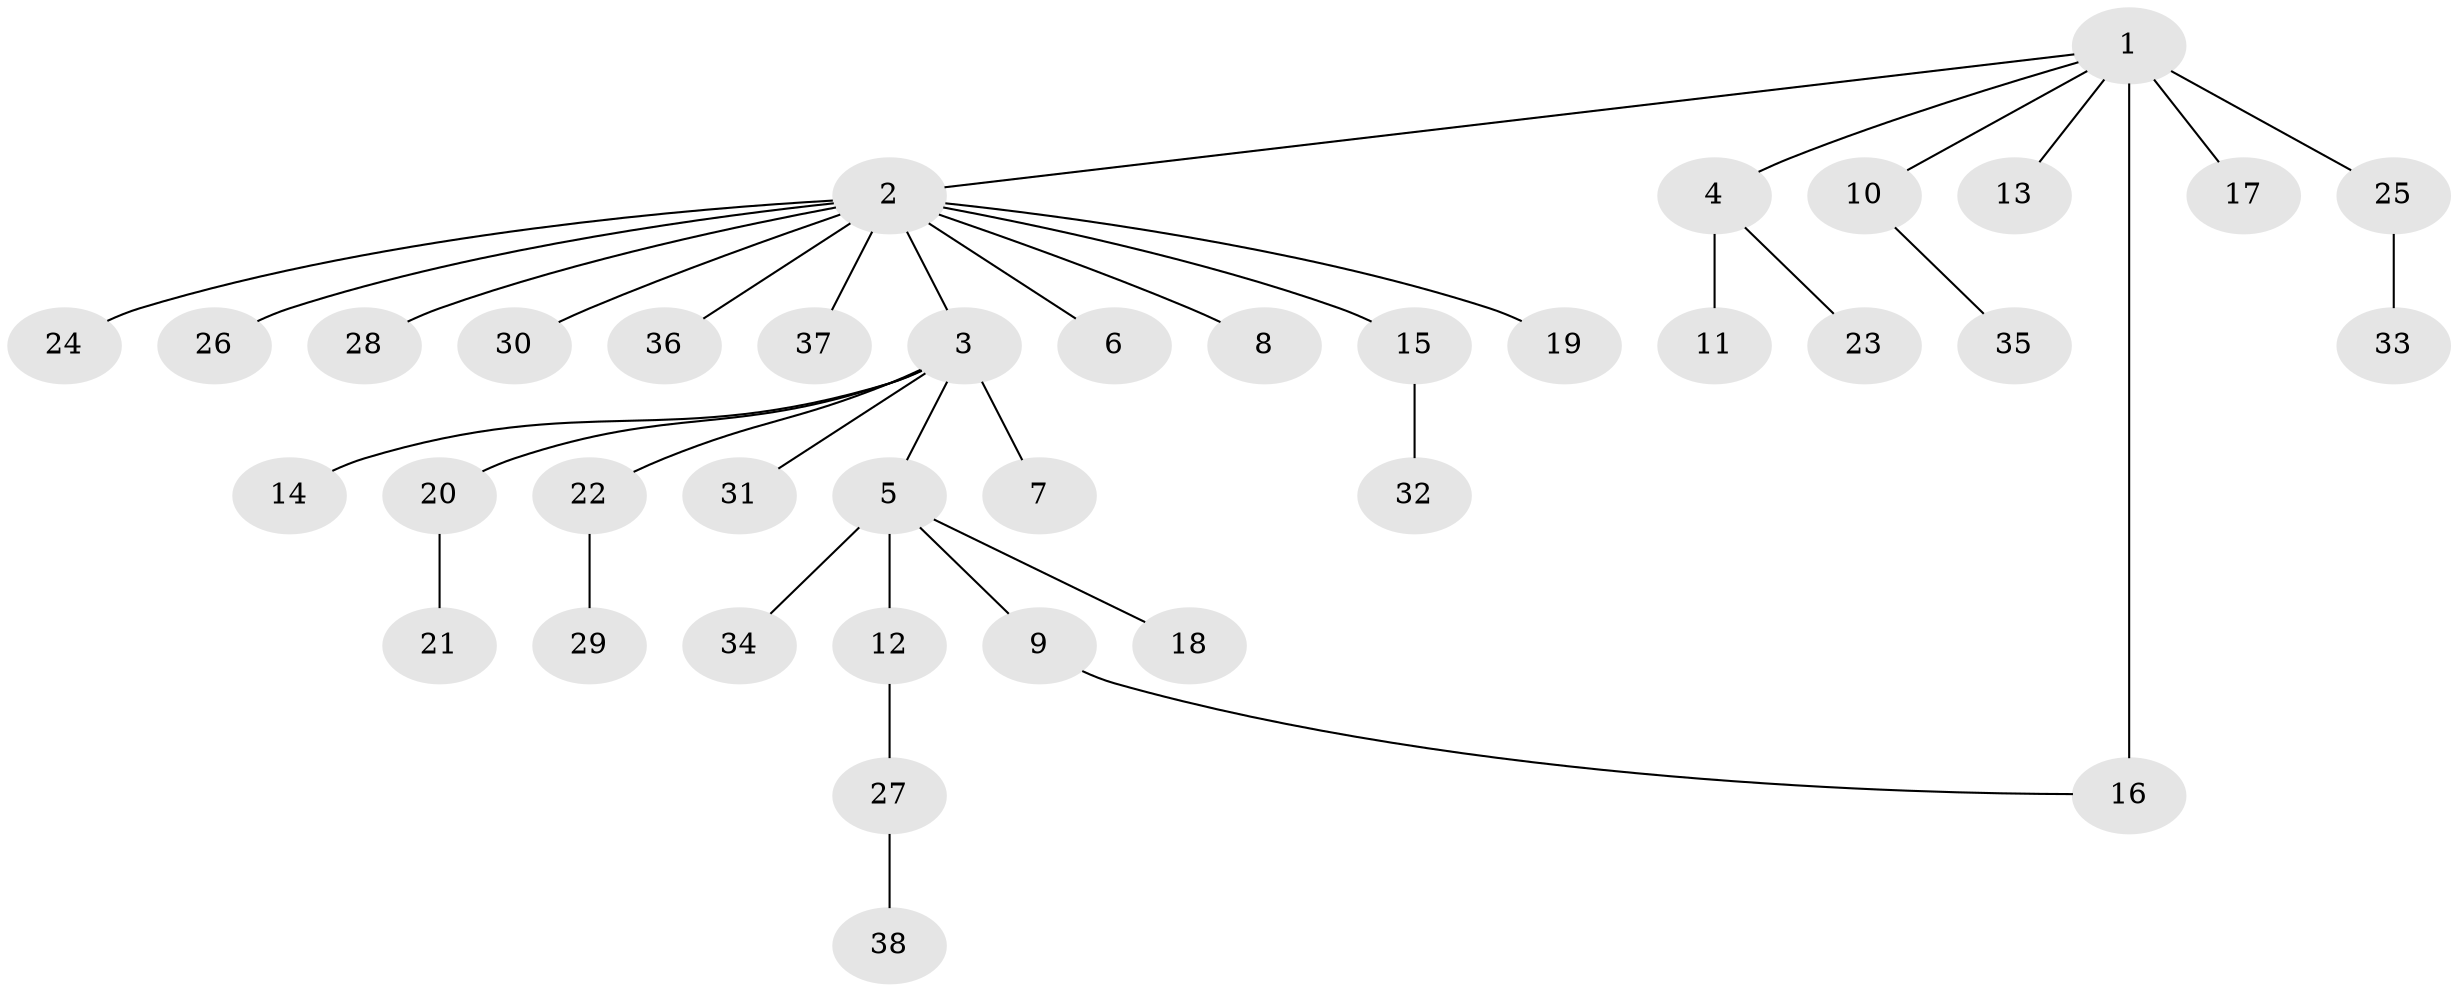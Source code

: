 // original degree distribution, {12: 0.0136986301369863, 13: 0.0273972602739726, 4: 0.0273972602739726, 6: 0.0136986301369863, 2: 0.2054794520547945, 1: 0.6301369863013698, 3: 0.0821917808219178}
// Generated by graph-tools (version 1.1) at 2025/50/03/04/25 22:50:22]
// undirected, 38 vertices, 38 edges
graph export_dot {
  node [color=gray90,style=filled];
  1;
  2;
  3;
  4;
  5;
  6;
  7;
  8;
  9;
  10;
  11;
  12;
  13;
  14;
  15;
  16;
  17;
  18;
  19;
  20;
  21;
  22;
  23;
  24;
  25;
  26;
  27;
  28;
  29;
  30;
  31;
  32;
  33;
  34;
  35;
  36;
  37;
  38;
  1 -- 2 [weight=1.0];
  1 -- 4 [weight=1.0];
  1 -- 10 [weight=1.0];
  1 -- 13 [weight=1.0];
  1 -- 16 [weight=5.0];
  1 -- 17 [weight=1.0];
  1 -- 25 [weight=1.0];
  2 -- 3 [weight=1.0];
  2 -- 6 [weight=1.0];
  2 -- 8 [weight=1.0];
  2 -- 15 [weight=1.0];
  2 -- 19 [weight=1.0];
  2 -- 24 [weight=1.0];
  2 -- 26 [weight=1.0];
  2 -- 28 [weight=1.0];
  2 -- 30 [weight=1.0];
  2 -- 36 [weight=1.0];
  2 -- 37 [weight=1.0];
  3 -- 5 [weight=1.0];
  3 -- 7 [weight=6.0];
  3 -- 14 [weight=1.0];
  3 -- 20 [weight=1.0];
  3 -- 22 [weight=1.0];
  3 -- 31 [weight=1.0];
  4 -- 11 [weight=1.0];
  4 -- 23 [weight=1.0];
  5 -- 9 [weight=1.0];
  5 -- 12 [weight=1.0];
  5 -- 18 [weight=1.0];
  5 -- 34 [weight=1.0];
  9 -- 16 [weight=1.0];
  10 -- 35 [weight=1.0];
  12 -- 27 [weight=1.0];
  15 -- 32 [weight=1.0];
  20 -- 21 [weight=3.0];
  22 -- 29 [weight=1.0];
  25 -- 33 [weight=1.0];
  27 -- 38 [weight=1.0];
}

